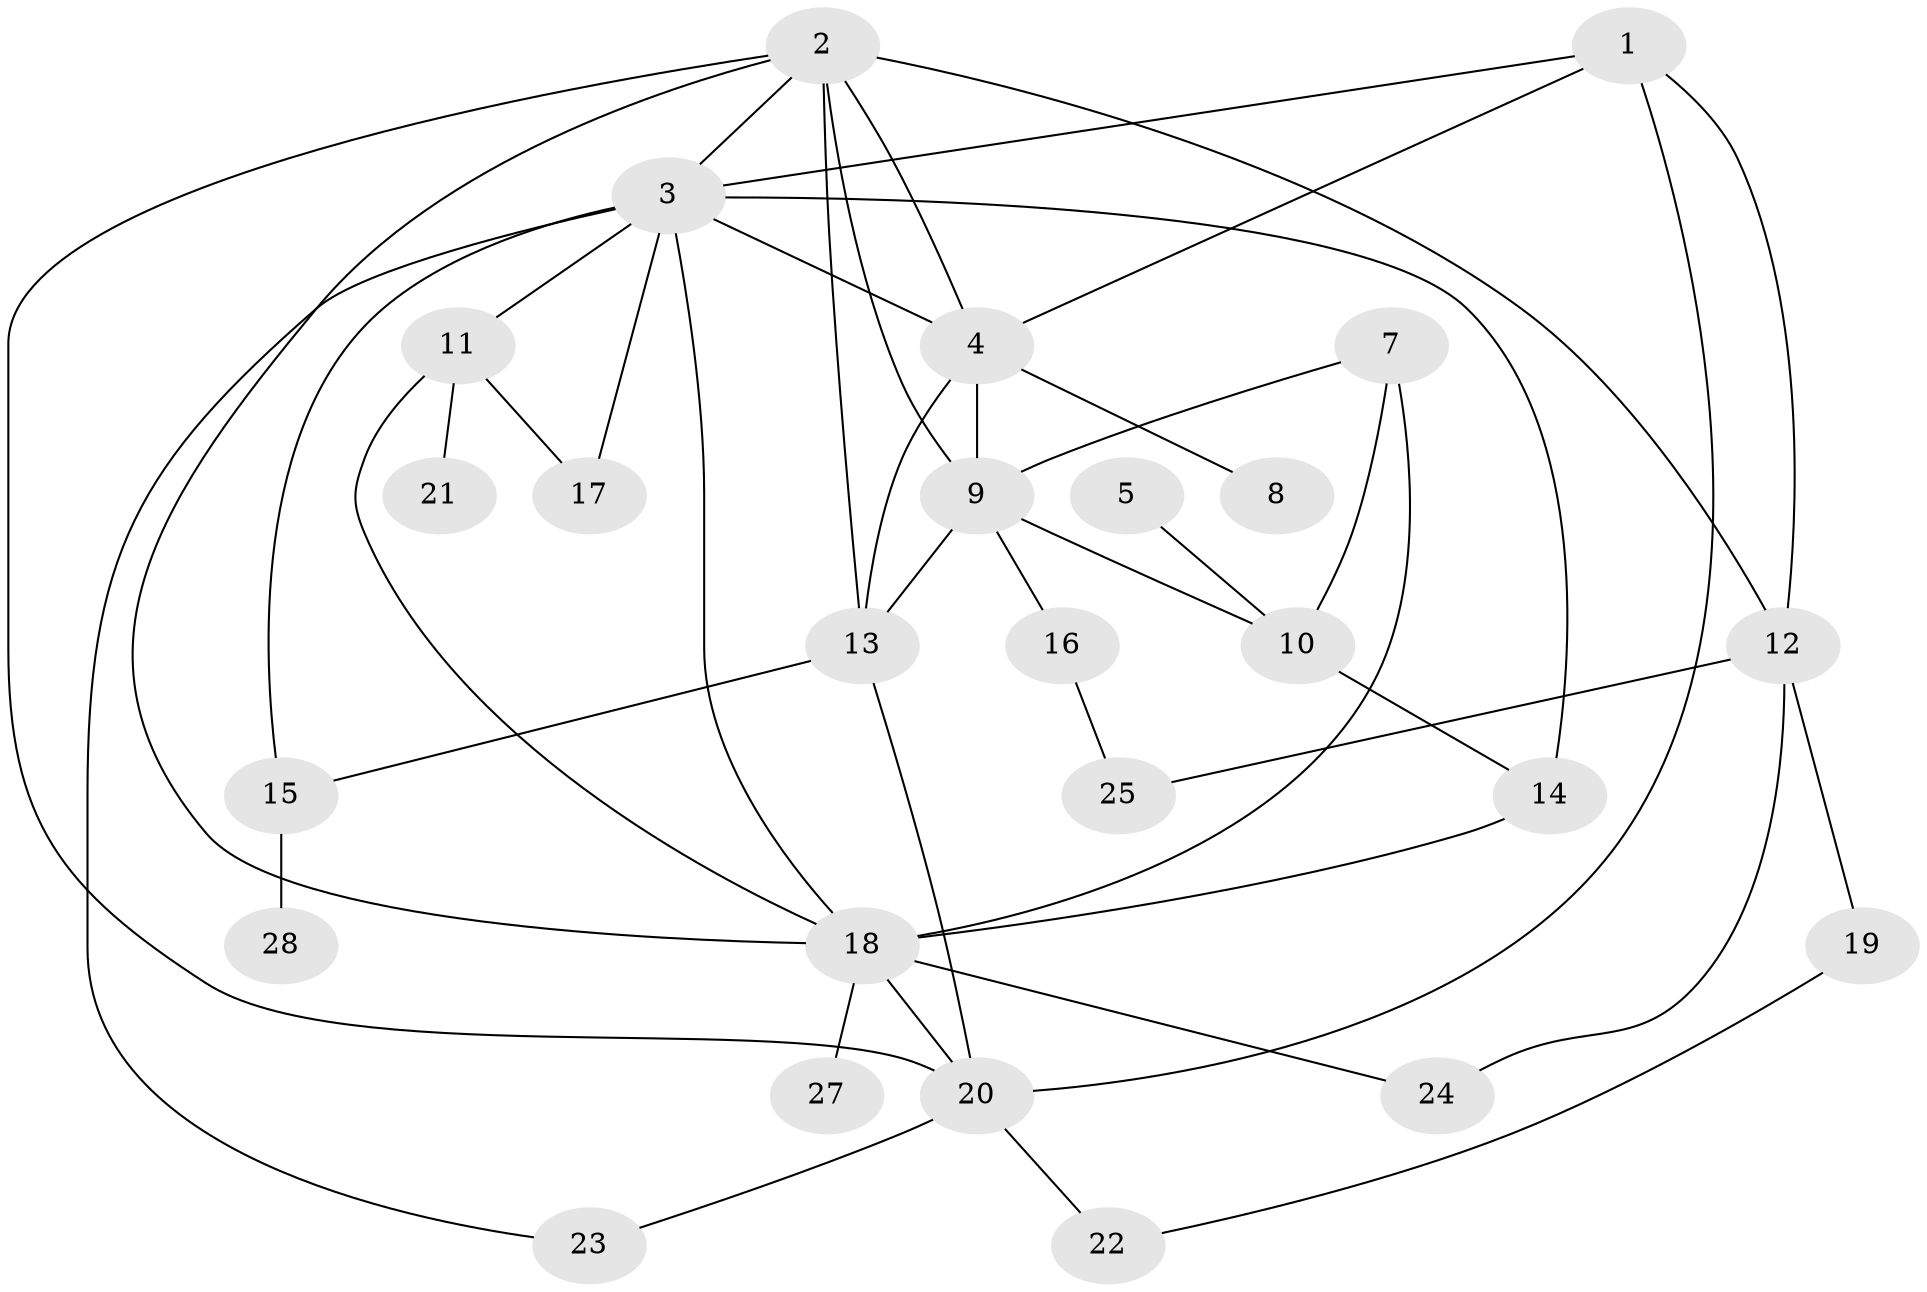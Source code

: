 // original degree distribution, {2: 0.2, 3: 0.21818181818181817, 1: 0.18181818181818182, 0: 0.03636363636363636, 4: 0.18181818181818182, 5: 0.07272727272727272, 6: 0.10909090909090909}
// Generated by graph-tools (version 1.1) at 2025/33/03/09/25 02:33:29]
// undirected, 26 vertices, 46 edges
graph export_dot {
graph [start="1"]
  node [color=gray90,style=filled];
  1;
  2;
  3;
  4;
  5;
  7;
  8;
  9;
  10;
  11;
  12;
  13;
  14;
  15;
  16;
  17;
  18;
  19;
  20;
  21;
  22;
  23;
  24;
  25;
  27;
  28;
  1 -- 3 [weight=2.0];
  1 -- 4 [weight=1.0];
  1 -- 12 [weight=1.0];
  1 -- 20 [weight=1.0];
  2 -- 3 [weight=2.0];
  2 -- 4 [weight=1.0];
  2 -- 9 [weight=3.0];
  2 -- 12 [weight=1.0];
  2 -- 13 [weight=1.0];
  2 -- 18 [weight=1.0];
  2 -- 20 [weight=1.0];
  3 -- 4 [weight=1.0];
  3 -- 11 [weight=1.0];
  3 -- 14 [weight=1.0];
  3 -- 15 [weight=1.0];
  3 -- 17 [weight=2.0];
  3 -- 18 [weight=1.0];
  3 -- 23 [weight=1.0];
  4 -- 8 [weight=1.0];
  4 -- 9 [weight=1.0];
  4 -- 13 [weight=2.0];
  5 -- 10 [weight=1.0];
  7 -- 9 [weight=1.0];
  7 -- 10 [weight=1.0];
  7 -- 18 [weight=1.0];
  9 -- 10 [weight=1.0];
  9 -- 13 [weight=2.0];
  9 -- 16 [weight=1.0];
  10 -- 14 [weight=1.0];
  11 -- 17 [weight=1.0];
  11 -- 18 [weight=1.0];
  11 -- 21 [weight=1.0];
  12 -- 19 [weight=1.0];
  12 -- 24 [weight=1.0];
  12 -- 25 [weight=1.0];
  13 -- 15 [weight=1.0];
  13 -- 20 [weight=1.0];
  14 -- 18 [weight=2.0];
  15 -- 28 [weight=1.0];
  16 -- 25 [weight=1.0];
  18 -- 20 [weight=1.0];
  18 -- 24 [weight=1.0];
  18 -- 27 [weight=1.0];
  19 -- 22 [weight=1.0];
  20 -- 22 [weight=1.0];
  20 -- 23 [weight=1.0];
}
